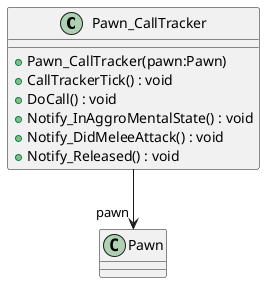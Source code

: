 @startuml
class Pawn_CallTracker {
    + Pawn_CallTracker(pawn:Pawn)
    + CallTrackerTick() : void
    + DoCall() : void
    + Notify_InAggroMentalState() : void
    + Notify_DidMeleeAttack() : void
    + Notify_Released() : void
}
Pawn_CallTracker --> "pawn" Pawn
@enduml

